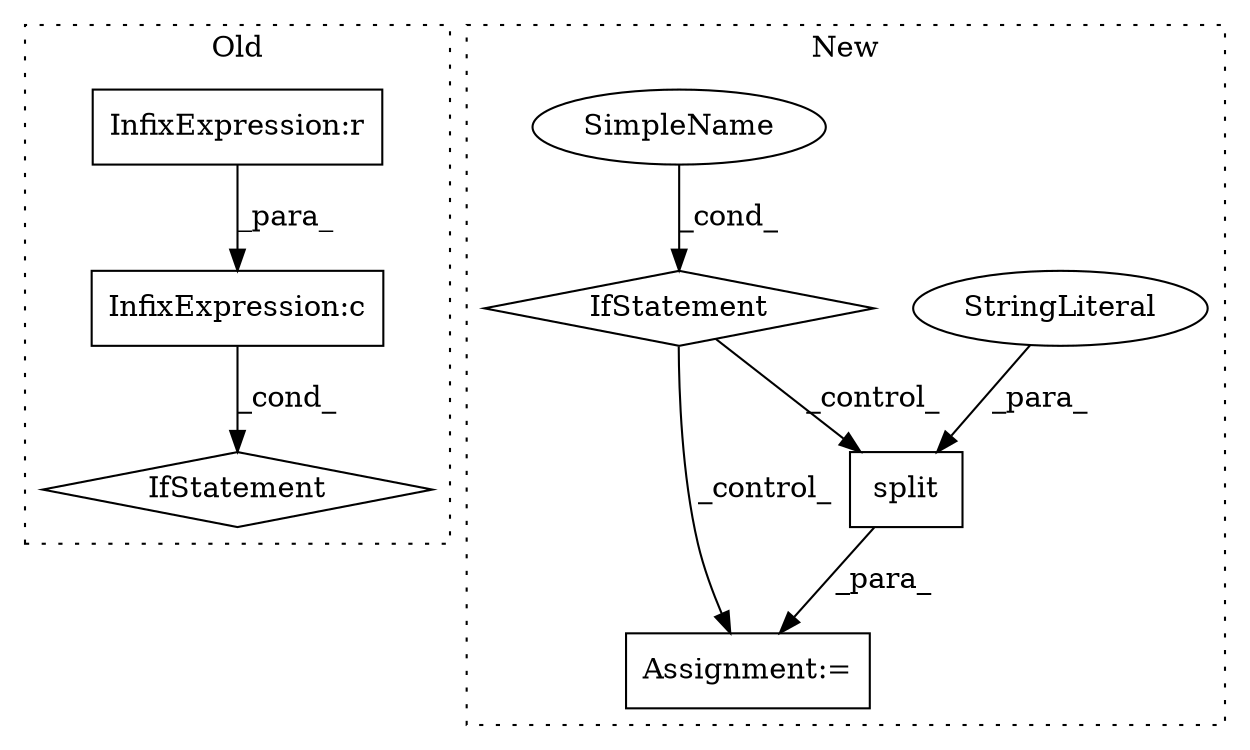 digraph G {
subgraph cluster0 {
1 [label="IfStatement" a="25" s="3345,3457" l="4,2" shape="diamond"];
7 [label="InfixExpression:c" a="27" s="3374" l="4" shape="box"];
8 [label="InfixExpression:r" a="27" s="3448" l="4" shape="box"];
label = "Old";
style="dotted";
}
subgraph cluster1 {
2 [label="split" a="32" s="3238,3247" l="6,1" shape="box"];
3 [label="Assignment:=" a="7" s="3229" l="2" shape="box"];
4 [label="StringLiteral" a="45" s="3244" l="3" shape="ellipse"];
5 [label="SimpleName" a="42" s="" l="" shape="ellipse"];
6 [label="IfStatement" a="25" s="3168,3189" l="8,2" shape="diamond"];
label = "New";
style="dotted";
}
2 -> 3 [label="_para_"];
4 -> 2 [label="_para_"];
5 -> 6 [label="_cond_"];
6 -> 2 [label="_control_"];
6 -> 3 [label="_control_"];
7 -> 1 [label="_cond_"];
8 -> 7 [label="_para_"];
}